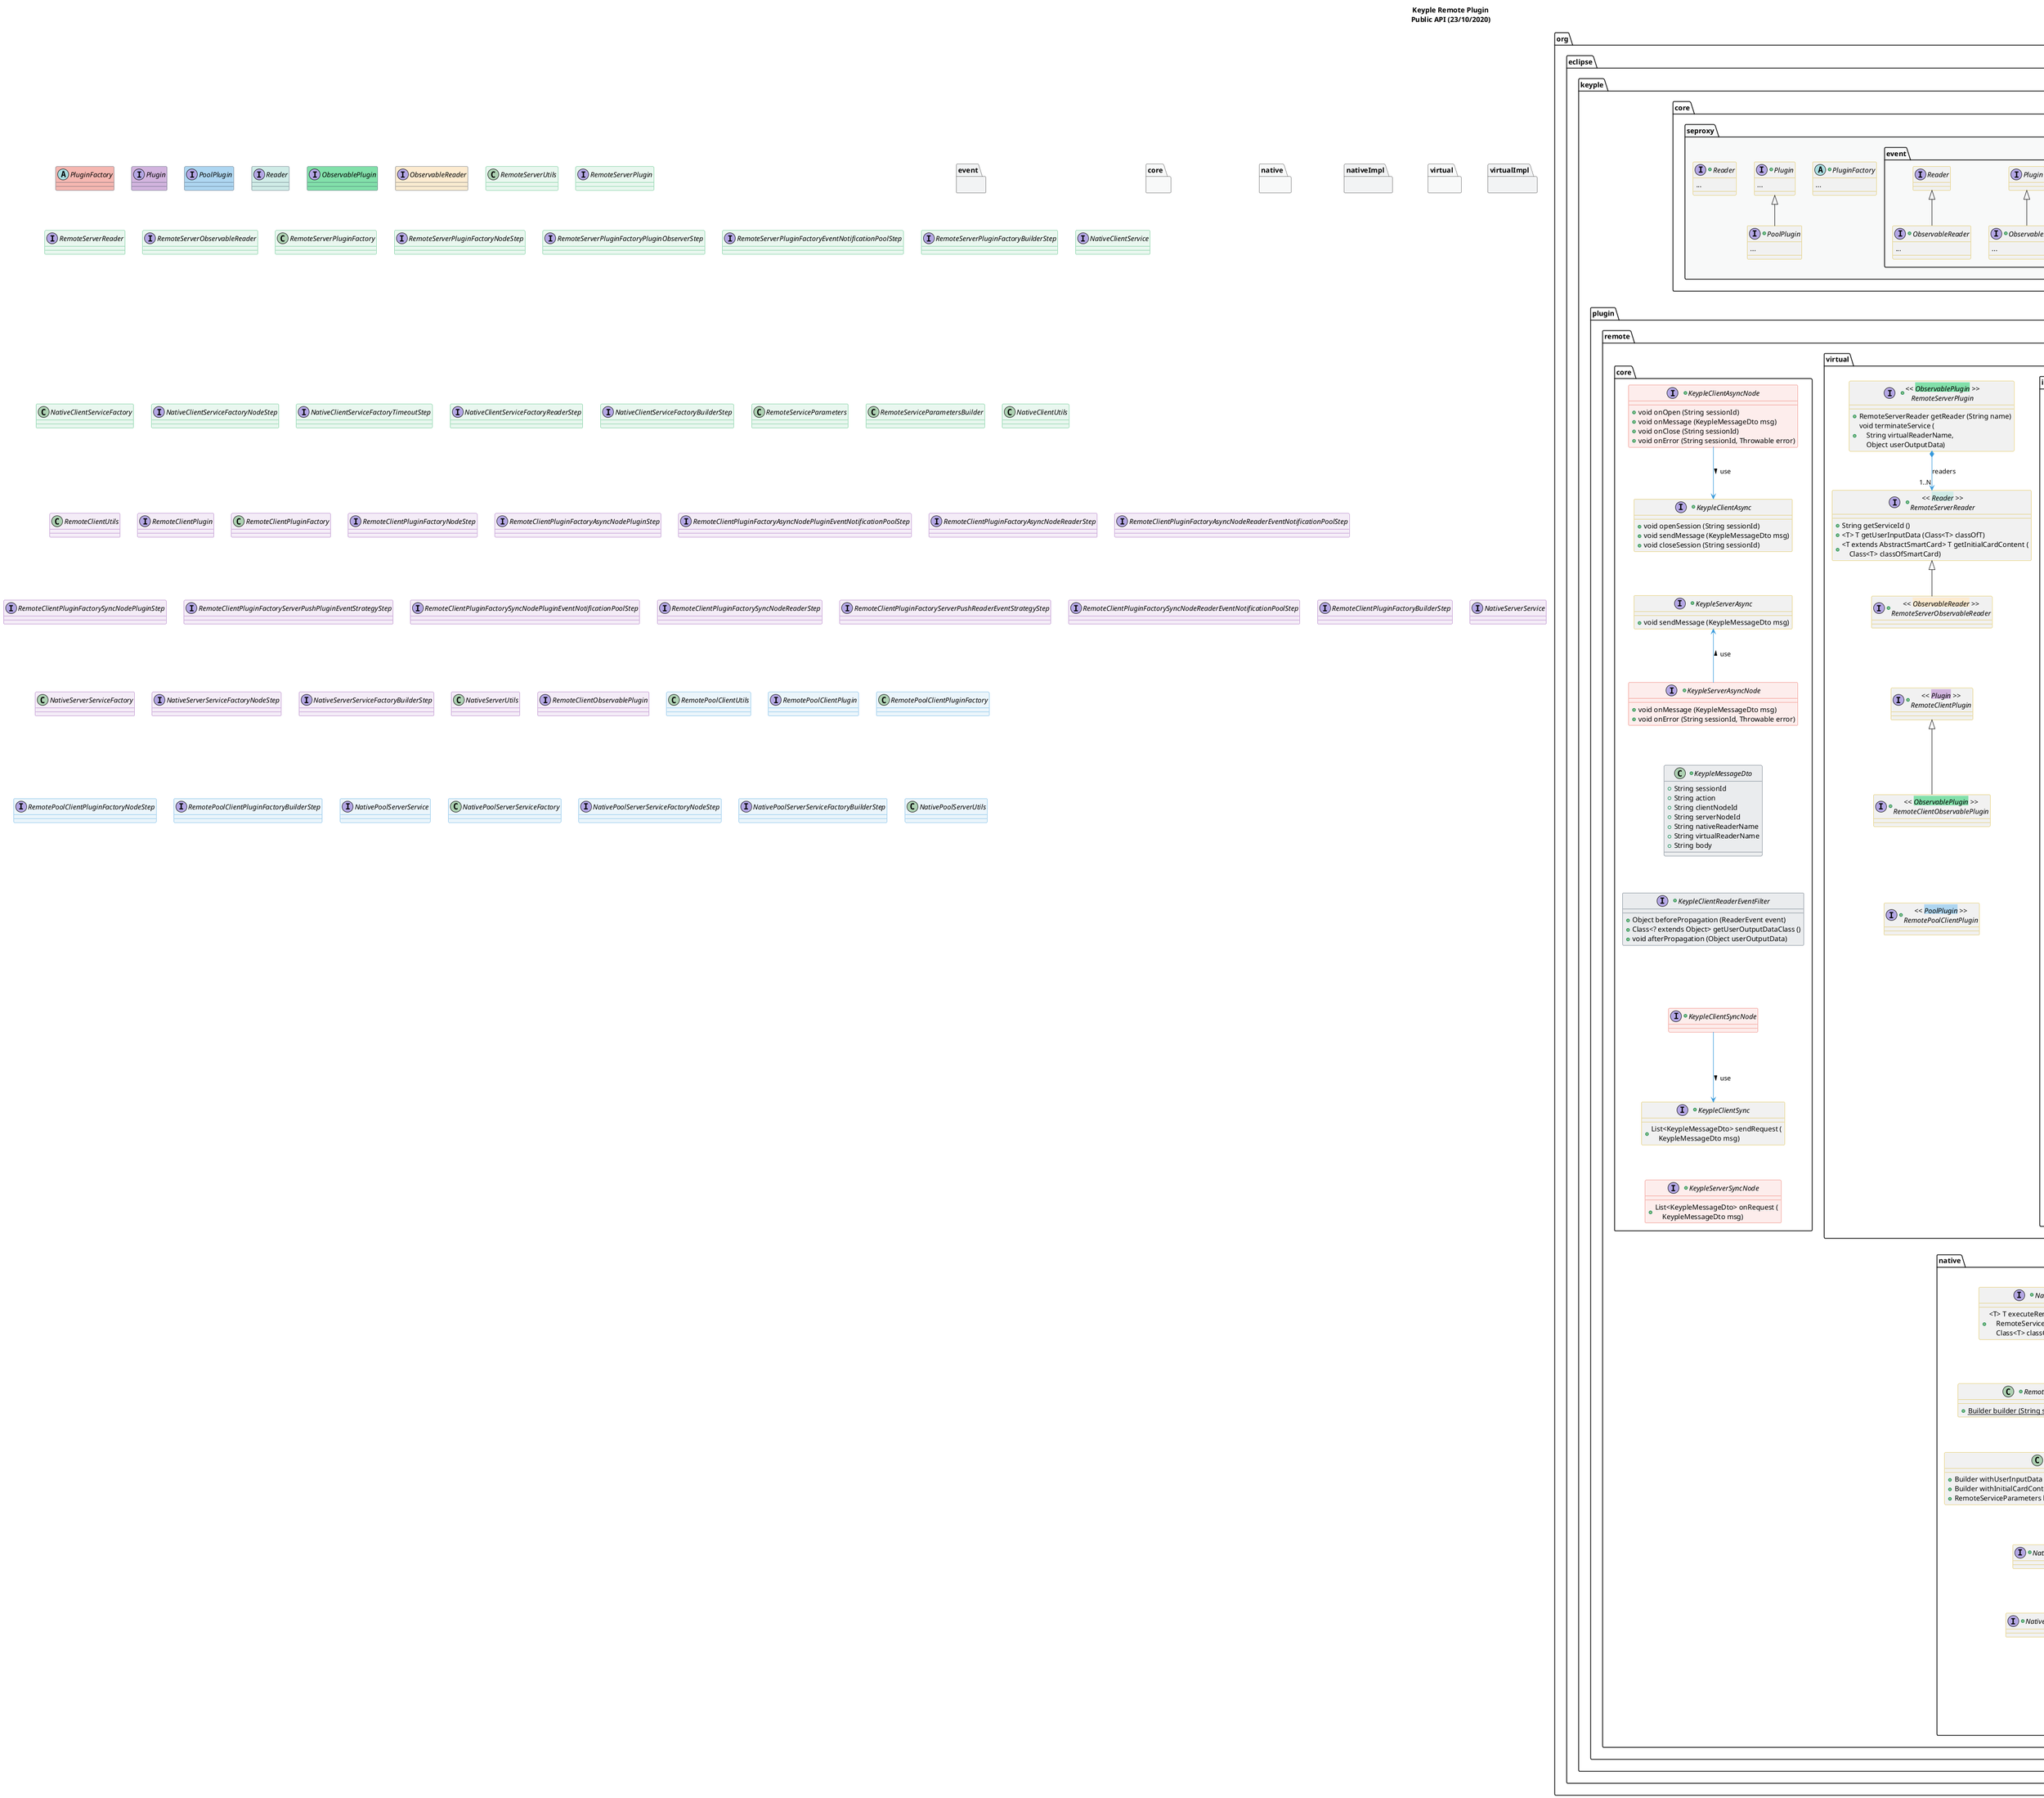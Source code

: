 @startuml
title
    Keyple Remote Plugin
    Public API (23/10/2020)
end title

' == THEME ==

'Couleurs issues de : https://htmlcolorcodes.com/fr/tableau-de-couleur/tableau-de-couleur-design-plat/
!define C_GREY1 F8F9F9
!define C_GREY2 F2F3F4
!define C_GREY3 E5E7E9
!define C_GREY4 D7DBDD
!define C_GREY5 CACFD2
!define C_GREY6 BDC3C7
!define C_LINK 3498DB
!define C_USE 27AE60

skinparam Shadowing false
skinparam ClassFontStyle italic
skinparam ClassBorderColor #D4AC0D
skinparam stereotypeABorderColor #A9DCDF
skinparam stereotypeIBorderColor #B4A7E5
skinparam stereotypeCBorderColor #ADD1B2
skinparam stereotypeEBorderColor #EB93DF
' Red
skinparam ClassBackgroundColor<<red>> #FDEDEC
skinparam ClassBorderColor<<red>> #E74C3C
hide <<red>> stereotype
' Purple
skinparam ClassBackgroundColor<<purple>> #F4ECF7
skinparam ClassBorderColor<<purple>> #8E44AD
hide <<purple>> stereotype
' blue
skinparam ClassBackgroundColor<<blue>> #EBF5FB
skinparam ClassBorderColor<<blue>> #3498DB
hide <<blue>> stereotype
' Green
skinparam ClassBackgroundColor<<green>> #E9F7EF
skinparam ClassBorderColor<<green>> #27AE60
hide <<green>> stereotype
' Grey
skinparam ClassBackgroundColor<<grey>> #EAECEE
skinparam ClassBorderColor<<grey>> #2C3E50
hide <<grey>> stereotype

' == CONTENT ==

package org.eclipse.keyple.core.seproxy {

    +abstract PluginFactory {
        ...
    }
    +interface Plugin {
        ...
    }
    +interface PoolPlugin extends Plugin {
        ...
    }
    +interface Reader {
        ...
    }

    package event {
        +interface ObservablePlugin extends Plugin {
            ...
        }
        +interface ObservableReader extends Reader {
                ...
        }
    }
}

package org.eclipse.keyple.plugin.remote {

    package virtual {

        ' Remote Handlers
            +interface "<< <back:#82E0AA>ObservablePlugin</back> >>\nRemoteServerPlugin" as RemoteServerPlugin {
                +RemoteServerReader getReader (String name)
                +void terminateService (\n    String virtualReaderName,\n    Object userOutputData)
            }
            ' Remote Readers
            +interface "<< <back:#D0ECE7>Reader</back> >>\nRemoteServerReader" as RemoteServerReader {
                +String getServiceId ()
                +<T> T getUserInputData (Class<T> classOfT)
                +<T extends AbstractSmartCard> T getInitialCardContent (\n    Class<T> classOfSmartCard)
            }
            +interface "<< <back:#FDEBD0>ObservableReader</back> >>\nRemoteServerObservableReader" as RemoteServerObservableReader extends RemoteServerReader {
            }
            +interface "<< <back:#D2B4DE>Plugin</back> >>\nRemoteClientPlugin" as RemoteClientPlugin {
            }
            +interface "<< <back:#82E0AA>ObservablePlugin</back> >>\nRemoteClientObservablePlugin" as RemoteClientObservablePlugin extends RemoteClientPlugin {
            }
            +interface "<< <back:#AED6F1>PoolPlugin</back> >>\nRemotePoolClientPlugin" as RemotePoolClientPlugin {
            }

        package impl as virtualImpl {

            ' Factories
            +class "<< <back:#F5B7B1>PluginFactory</back> >>\nRemoteServerPluginFactory" as RemoteServerPluginFactory {
                + {static} NodeStep builder ()
            }
            +interface "NodeStep" as RemoteServerPluginFactoryNodeStep {
                + PluginObservationStep withAsyncNode (\n    KeypleServerAsync endpoint)
                + PluginObservationStep withSyncNode ()
            }
            +interface "PluginObserverStep" as RemoteServerPluginFactoryPluginObserverStep {
                + EventNotificationPoolStep withPluginObserver (\n    ObservablePlugin.PluginObserver observer)
            }
            +interface "EventNotificationPoolStep" as RemoteServerPluginFactoryEventNotificationPoolStep {
                + BuilderStep usingDefaultEventNotificationPool ()
                + BuilderStep usingEventNotificationPool (\n    ExecutorService eventNotificationPool)
            }
            +interface "BuilderStep" as RemoteServerPluginFactoryBuilderStep {
                + RemoteServerPluginFactory build ()
            }
            +class "<< <back:#F5B7B1>PluginFactory</back> >>\nRemoteClientPluginFactory" as RemoteClientPluginFactory {
                + {static} NodeStep builder ()
            }
            +interface "NodeStep" as RemoteClientPluginFactoryNodeStep {
                + AsyncNodePluginStep withAsyncNode (\n    KeypleClientAsync endpoint)
                + SyncNodePluginStep withSyncNode (\n    KeypleClientSync endpoint)
            }
            +interface "AsyncNodePluginStep" as RemoteClientPluginFactoryAsyncNodePluginStep {
                + AsyncNodePluginEventNotificationPoolStep withPluginObservation ()
                + AsyncNodeReaderStep withoutPluginObservation ()
            }
            +interface "AsyncNodePluginEventNotificationPoolStep" as RemoteClientPluginFactoryAsyncNodePluginEventNotificationPoolStep {
                + AsyncNodeReaderStep usingDefaultEventNotificationPool ()
                + AsyncNodeReaderStep usingEventNotificationPool (\n    ExecutorService eventNotificationPool)
            }
            +interface "AsyncNodeReaderStep" as RemoteClientPluginFactoryAsyncNodeReaderStep {
                + AsyncNodeReaderEventNotificationPoolStep withReaderObservation ()
                + BuilderStep withoutReaderObservation ()
            }
            +interface "AsyncNodeReaderEventNotificationPoolStep" as RemoteClientPluginFactoryAsyncNodeReaderEventNotificationPoolStep {
                + BuilderStep usingDefaultEventNotificationPool ()
                + BuilderStep usingEventNotificationPool (\n    ExecutorService eventNotificationPool)
            }
            +interface "SyncNodePluginStep" as RemoteClientPluginFactorySyncNodePluginStep {
                + ServerPushPluginEventStrategyStep withPluginObservation ()
                + SyncNodeReaderStep withoutPluginObservation ()
            }
            +interface "ServerPushPluginEventStrategyStep" as RemoteClientPluginFactoryServerPushPluginEventStrategyStep {
                + SyncNodePluginEventNotificationPoolStep usingPluginPollingStrategy (\n    int requestFrequencyInSeconds)
                + SyncNodePluginEventNotificationPoolStep usingPluginLongPollingStrategy (\n    int requestTimeoutInSeconds)
            }
            +interface "SyncNodePluginEventNotificationPoolStep" as RemoteClientPluginFactorySyncNodePluginEventNotificationPoolStep {
                + SyncNodeReaderStep usingDefaultEventNotificationPool ()
                + SyncNodeReaderStep usingEventNotificationPool (\n    ExecutorService eventNotificationPool)
            }
            +interface "SyncNodeReaderStep" as RemoteClientPluginFactorySyncNodeReaderStep {
                + ServerPushReaderEventStrategyStep withReaderObservation ()
                + BuilderStep withoutReaderObservation ()
            }
            +interface "ServerPushReaderEventStrategyStep" as RemoteClientPluginFactoryServerPushReaderEventStrategyStep {
                + SyncNodeReaderEventNotificationPoolStep usingReaderPollingStrategy (\n    int requestFrequencyInSeconds)
                + SyncNodeReaderEventNotificationPoolStep usingReaderLongPollingStrategy (\n    int requestTimeoutInSeconds)
            }
            +interface "SyncNodeReaderEventNotificationPoolStep" as RemoteClientPluginFactorySyncNodeReaderEventNotificationPoolStep {
                + BuilderStep usingDefaultEventNotificationPool ()
                + BuilderStep usingEventNotificationPool (\n    ExecutorService eventNotificationPool)
            }
            +interface "BuilderStep" as RemoteClientPluginFactoryBuilderStep {
                + RemoteClientPluginFactory build ()
            }
            +class "<< <back:#F5B7B1>PluginFactory</back> >>\nRemotePoolClientPluginFactory" as RemotePoolClientPluginFactory {
                + {static} NodeStep builder ()
            }
            +class "NodeStep" as RemotePoolClientPluginFactoryNodeStep {
                + BuilderStep withAsyncNode (\n    KeypleClientAsync endpoint)
                + BuilderStep withSyncNode (\n    KeypleClientSync endpoint)
            }
            +interface "BuilderStep" as RemotePoolClientPluginFactoryBuilderStep {
                + RemotePoolClientPluginFactory build ()
            }

            ' Utilitaires Master
            +class RemoteServerUtils {
                ____
                + {static} RemoteServerPlugin getAsyncPlugin ()
                + {static} KeypleServerAsyncNode getAsyncNode ()
                ....
                + {static} RemoteServerPlugin getSyncPlugin ()
                + {static} KeypleServerSyncNode getSyncNode ()
            }
            +class RemoteClientUtils {
                ____
                + {static} RemoteClientPlugin getAsyncPlugin ()
                + {static} RemoteClientObservablePlugin getAsyncObservablePlugin ()
                + {static} KeypleClientAsyncNode getAsyncNode ()
                ....
                + {static} RemoteClientPlugin getSyncPlugin ()
                + {static} RemoteClientObservablePlugin getSyncObservablePlugin ()
            }
            +class RemotePoolClientUtils {
                ____
                + {static} RemotePoolClientPlugin getAsyncPlugin ()
                + {static} KeypleClientAsyncNode getAsyncNode ()
                ....
                + {static} RemotePoolClientPlugin getSyncPlugin ()
            }

        }

    }

    package core {

        ' DTO
        +class KeypleMessageDto {
            + String sessionId
            + String action
            + String clientNodeId
            + String serverNodeId
            + String nativeReaderName
            + String virtualReaderName
            + String body
        }
        +interface KeypleClientReaderEventFilter {
            +Object beforePropagation (ReaderEvent event)
            +Class<? extends Object> getUserOutputDataClass ()
            +void afterPropagation (Object userOutputData)
        }

        ' Nodes & Senders
            +interface KeypleClientAsyncNode {
                +void onOpen (String sessionId)
                +void onMessage (KeypleMessageDto msg)
                +void onClose (String sessionId)
                +void onError (String sessionId, Throwable error)
            }
            +interface KeypleClientAsync {
                +void openSession (String sessionId)
                +void sendMessage (KeypleMessageDto msg)
                +void closeSession (String sessionId)
            }
            +interface KeypleServerAsyncNode {
                +void onMessage (KeypleMessageDto msg)
                +void onError (String sessionId, Throwable error)
            }
            +interface KeypleServerAsync {
                +void sendMessage (KeypleMessageDto msg)
            }
            +interface KeypleClientSyncNode {
            }
            +interface KeypleClientSync {
                +List<KeypleMessageDto> sendRequest (\n    KeypleMessageDto msg)
            }
            +interface KeypleServerSyncNode {
                +List<KeypleMessageDto> onRequest (\n    KeypleMessageDto msg)
            }

    }

    package native {

            +interface NativeClientService {
                +<T> T executeRemoteService (\n    RemoteServiceParameters parameters,\n    Class<T> classOfT)
            }
            +class RemoteServiceParameters {
                +{static} Builder builder (String serviceId, Reader nativeReader)
            }
            +class "Builder" as RemoteServiceParametersBuilder {
                +Builder withUserInputData (Object userInputData)
                +Builder withInitialCardContent (AbstractSmartCard smartCard)
                +RemoteServiceParameters build ()
            }
            +interface NativeServerService {
            }
            +interface NativePoolServerService {
            }

        package impl as nativeImpl {

            ' Factories
            +class NativeClientServiceFactory {
                + {static} NodeStep builder ()
            }
            +interface "NodeStep" as NativeClientServiceFactoryNodeStep {
                + TimeoutStep withAsyncNode (KeypleClientAsync endpoint)
                + ReaderStep withSyncNode (KeypleClientSync endpoint)
            }
            +interface "TimeoutStep" as NativeClientServiceFactoryTimeoutStep {
                + ReaderStep usingDefaultTimeout ()
                + ReaderStep usingCustomTimeout (int timeoutInSeconds)
            }
            +interface "ReaderStep" as NativeClientServiceFactoryReaderStep {
                + BuilderStep withReaderObservation (KeypleClientReaderEventFilter filter)
                + BuilderStep withoutReaderObservation ()
            }
            +interface "BuilderStep" as NativeClientServiceFactoryBuilderStep {
                + NativeClientService getService ()
            }
            +class NativeServerServiceFactory {
                + {static} NodeStep builder ()
            }
            +interface "NodeStep" as NativeServerServiceFactoryNodeStep {
                + BuilderStep withAsyncNode (KeypleServerAsync endpoint)
                + BuilderStep withSyncNode ()
            }
            +interface "BuilderStep" as NativeServerServiceFactoryBuilderStep {
                + NativeServerService getService ()
            }
            +class NativePoolServerServiceFactory {
                + {static} NodeStep builder ()
            }
            +interface "NodeStep" as NativePoolServerServiceFactoryNodeStep {
                + BuilderStep withAsyncNode (KeypleServerAsync endpoint)
                + BuilderStep withSyncNode ()
            }
            +interface "BuilderStep" as NativePoolServerServiceFactoryBuilderStep {
                + NativePoolServerService getService ()
            }

            ' Utilitaires Slave
            +class NativeClientUtils {
                + {static} NativeClientService getService ()
                + {static} KeypleClientAsyncNode getAsyncNode ()
            }
            +class NativeServerUtils {
                + {static} KeypleServerAsyncNode getAsyncNode ()
                + {static} KeypleServerSyncNode getSyncNode ()
            }
            +class NativePoolServerUtils {
                + {static} KeypleServerAsyncNode getAsyncNode ()
                + {static} KeypleServerSyncNode getSyncNode ()
            }

        }

    }

}

' Associations
RemoteServerPluginFactory ..> RemoteServerPluginFactoryNodeStep #C_USE
RemoteServerPluginFactoryNodeStep ..> RemoteServerPluginFactoryPluginObserverStep #C_USE
RemoteServerPluginFactoryPluginObserverStep ..> RemoteServerPluginFactoryEventNotificationPoolStep #C_USE
RemoteServerPluginFactoryEventNotificationPoolStep ..> RemoteServerPluginFactoryBuilderStep #C_USE

RemoteClientPluginFactory ..> RemoteClientPluginFactoryNodeStep #C_USE
RemoteClientPluginFactoryNodeStep ..> RemoteClientPluginFactoryAsyncNodePluginStep #C_USE
RemoteClientPluginFactoryAsyncNodePluginStep ..> RemoteClientPluginFactoryAsyncNodePluginEventNotificationPoolStep #C_USE
RemoteClientPluginFactoryAsyncNodePluginEventNotificationPoolStep ..> RemoteClientPluginFactoryAsyncNodeReaderStep #C_USE
RemoteClientPluginFactoryAsyncNodePluginStep ..> RemoteClientPluginFactoryAsyncNodeReaderStep #C_USE
RemoteClientPluginFactoryNodeStep ..> RemoteClientPluginFactorySyncNodePluginStep #C_USE
RemoteClientPluginFactorySyncNodePluginStep ..> RemoteClientPluginFactoryServerPushPluginEventStrategyStep #C_USE
RemoteClientPluginFactoryServerPushPluginEventStrategyStep ..> RemoteClientPluginFactorySyncNodePluginEventNotificationPoolStep #C_USE
RemoteClientPluginFactorySyncNodePluginStep ..> RemoteClientPluginFactorySyncNodeReaderStep #C_USE
RemoteClientPluginFactoryAsyncNodeReaderStep ..> RemoteClientPluginFactoryAsyncNodeReaderEventNotificationPoolStep #C_USE
RemoteClientPluginFactoryAsyncNodeReaderEventNotificationPoolStep ..> RemoteClientPluginFactoryBuilderStep #C_USE
RemoteClientPluginFactoryAsyncNodeReaderStep ..> RemoteClientPluginFactoryBuilderStep #C_USE
RemoteClientPluginFactorySyncNodePluginEventNotificationPoolStep ..> RemoteClientPluginFactorySyncNodeReaderStep #C_USE
RemoteClientPluginFactorySyncNodeReaderStep ..> RemoteClientPluginFactoryBuilderStep #C_USE
RemoteClientPluginFactorySyncNodeReaderStep ..> RemoteClientPluginFactoryServerPushReaderEventStrategyStep #C_USE
RemoteClientPluginFactoryServerPushReaderEventStrategyStep ..> RemoteClientPluginFactorySyncNodeReaderEventNotificationPoolStep #C_USE
RemoteClientPluginFactorySyncNodeReaderEventNotificationPoolStep ..> RemoteClientPluginFactoryBuilderStep #C_USE

RemotePoolClientPluginFactory ..> RemotePoolClientPluginFactoryNodeStep #C_USE
RemotePoolClientPluginFactoryNodeStep ..> RemotePoolClientPluginFactoryBuilderStep #C_USE

RemoteServerPlugin *--> "1..N" RemoteServerReader #C_LINK : readers

KeypleClientSyncNode --> KeypleClientSync #C_LINK : use >
KeypleClientAsyncNode --> KeypleClientAsync #C_LINK : use >
KeypleServerAsyncNode -up-> KeypleServerAsync #C_LINK : use >

NativeClientService ..> RemoteServiceParameters #C_USE : use >
RemoteServiceParameters +-- RemoteServiceParametersBuilder #C_LINK

NativeClientServiceFactory ..> NativeClientServiceFactoryNodeStep #C_USE
NativeClientServiceFactoryNodeStep ..> NativeClientServiceFactoryTimeoutStep #C_USE
NativeClientServiceFactoryNodeStep ..> NativeClientServiceFactoryReaderStep #C_USE
NativeClientServiceFactoryTimeoutStep ..> NativeClientServiceFactoryReaderStep #C_USE
NativeClientServiceFactoryReaderStep ..> NativeClientServiceFactoryBuilderStep #C_USE

NativeServerServiceFactory ..> NativeServerServiceFactoryNodeStep #C_USE
NativeServerServiceFactoryNodeStep ..> NativeServerServiceFactoryBuilderStep #C_USE

NativePoolServerServiceFactory ..> NativePoolServerServiceFactoryNodeStep #C_USE
NativePoolServerServiceFactoryNodeStep ..> NativePoolServerServiceFactoryBuilderStep #C_USE

' == LAYOUT ==

ObservableReader -[hidden]- RemoteServerPlugin

RemoteServerObservableReader -[hidden]- RemoteClientPlugin
RemoteClientObservablePlugin -[hidden]- RemotePoolClientPlugin

RemoteServerPluginFactoryBuilderStep -[hidden]- RemoteServerUtils
RemoteServerUtils -[hidden]- RemoteClientUtils
RemotePoolClientPluginFactoryBuilderStep -[hidden]- RemotePoolClientUtils

NativeClientServiceFactoryBuilderStep -[hidden]- NativeClientUtils
NativeServerServiceFactoryBuilderStep -[hidden]- NativeServerUtils
NativePoolServerServiceFactoryBuilderStep -[hidden]- NativePoolServerUtils

KeypleClientAsync -[hidden]- KeypleServerAsync
KeypleServerAsyncNode -[hidden]- KeypleMessageDto
KeypleMessageDto -[hidden]- KeypleClientReaderEventFilter
KeypleClientReaderEventFilter -[hidden]- KeypleClientSyncNode
KeypleClientSync -[hidden]- KeypleServerSyncNode

RemoteServiceParametersBuilder -[hidden]- NativeServerService
NativeServerService -[hidden]- NativePoolServerService

RemotePoolClientUtils -[hidden]- NativePoolServerServiceFactory
RemoteClientPluginFactoryBuilderStep -[hidden]- NativeServerServiceFactory
RemoteClientUtils -[hidden]- NativeClientServiceFactory

' == STYLE ==

package org.eclipse.keyple.core.seproxy #C_GREY1 {}
package event #C_GREY2 {}
package core #C_GREY1 {}
package native #C_GREY1 {}
package nativeImpl #C_GREY2 {}
package virtual #C_GREY1 {}
package virtualImpl #C_GREY2 {}

abstract PluginFactory <<grey>> #F5B7B1
interface Plugin <<grey>> #D2B4DE
interface PoolPlugin <<grey>> #AED6F1
interface Reader <<grey>> #D0ECE7
interface ObservablePlugin <<grey>> #82E0AA
interface ObservableReader <<grey>> #FDEBD0

class RemoteServerUtils <<green>>
interface RemoteServerPlugin <<green>>
interface RemoteServerReader <<green>>
interface RemoteServerObservableReader <<green>>
class RemoteServerPluginFactory <<green>>
interface RemoteServerPluginFactoryNodeStep <<green>>
interface RemoteServerPluginFactoryPluginObserverStep <<green>>
interface RemoteServerPluginFactoryEventNotificationPoolStep <<green>>
interface RemoteServerPluginFactoryBuilderStep <<green>>
interface NativeClientService <<green>>
class NativeClientServiceFactory <<green>>
interface NativeClientServiceFactoryNodeStep <<green>>
interface NativeClientServiceFactoryTimeoutStep <<green>>
interface NativeClientServiceFactoryReaderStep <<green>>
interface NativeClientServiceFactoryBuilderStep <<green>>
class RemoteServiceParameters <<green>>
class RemoteServiceParametersBuilder <<green>>
class NativeClientUtils <<green>>

class RemoteClientUtils <<purple>>
interface RemoteClientPlugin <<purple>>
class RemoteClientPluginFactory <<purple>>
interface RemoteClientPluginFactoryNodeStep <<purple>>
interface RemoteClientPluginFactoryAsyncNodePluginStep <<purple>>
interface RemoteClientPluginFactoryAsyncNodePluginEventNotificationPoolStep <<purple>>
interface RemoteClientPluginFactoryAsyncNodeReaderStep <<purple>>
interface RemoteClientPluginFactoryAsyncNodeReaderEventNotificationPoolStep <<purple>>
interface RemoteClientPluginFactorySyncNodePluginStep <<purple>>
interface RemoteClientPluginFactoryServerPushPluginEventStrategyStep <<purple>>
interface RemoteClientPluginFactorySyncNodePluginEventNotificationPoolStep <<purple>>
interface RemoteClientPluginFactorySyncNodeReaderStep <<purple>>
interface RemoteClientPluginFactoryServerPushReaderEventStrategyStep <<purple>>
interface RemoteClientPluginFactorySyncNodeReaderEventNotificationPoolStep <<purple>>
interface RemoteClientPluginFactoryBuilderStep <<purple>>
interface NativeServerService <<purple>>
class NativeServerServiceFactory <<purple>>
interface NativeServerServiceFactoryNodeStep <<purple>>
interface NativeServerServiceFactoryBuilderStep <<purple>>
class NativeServerUtils <<purple>>

interface RemoteClientObservablePlugin <<purple>>

class RemotePoolClientUtils <<blue>>
interface RemotePoolClientPlugin <<blue>>
class RemotePoolClientPluginFactory <<blue>>
interface RemotePoolClientPluginFactoryNodeStep <<blue>>
interface RemotePoolClientPluginFactoryBuilderStep <<blue>>
interface NativePoolServerService <<blue>>
class NativePoolServerServiceFactory <<blue>>
interface NativePoolServerServiceFactoryNodeStep <<blue>>
interface NativePoolServerServiceFactoryBuilderStep <<blue>>
class NativePoolServerUtils <<blue>>

KeypleClientSyncNode <<red>>
KeypleServerSyncNode <<red>>
KeypleClientAsyncNode <<red>>
KeypleServerAsyncNode <<red>>

KeypleMessageDto <<grey>>
KeypleClientReaderEventFilter <<grey>>

@enduml